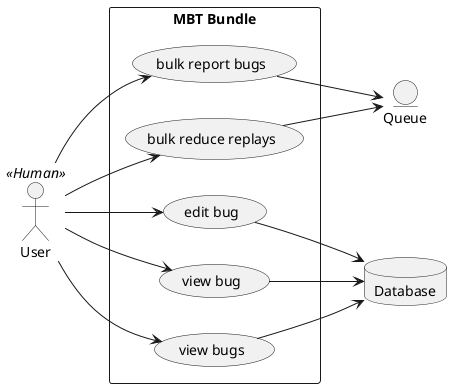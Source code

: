@startuml

left to right direction
skinparam packageStyle rectangle

actor User as user << Human >>
database Database as database
entity Queue as queue

rectangle "MBT Bundle" {
  user --> (bulk report bugs)
  user --> (bulk reduce replays)
  user --> (edit bug)
  user --> (view bug)
  user --> (view bugs)
  (bulk report bugs) --> queue
  (bulk reduce replays) --> queue
  (edit bug) --> database
  (view bug) --> database
  (view bugs) --> database
}

@enduml
